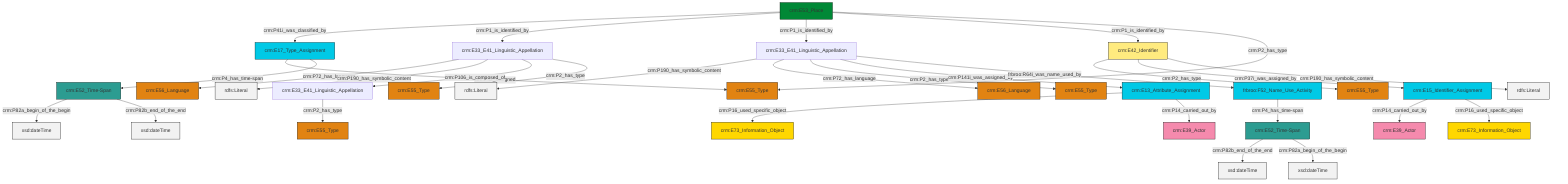 graph TD
classDef Literal fill:#f2f2f2,stroke:#000000;
classDef CRM_Entity fill:#FFFFFF,stroke:#000000;
classDef Temporal_Entity fill:#00C9E6, stroke:#000000;
classDef Type fill:#E18312, stroke:#000000;
classDef Time-Span fill:#2C9C91, stroke:#000000;
classDef Appellation fill:#FFEB7F, stroke:#000000;
classDef Place fill:#008836, stroke:#000000;
classDef Persistent_Item fill:#B266B2, stroke:#000000;
classDef Conceptual_Object fill:#FFD700, stroke:#000000;
classDef Physical_Thing fill:#D2B48C, stroke:#000000;
classDef Actor fill:#f58aad, stroke:#000000;
classDef PC_Classes fill:#4ce600, stroke:#000000;
classDef Multi fill:#cccccc,stroke:#000000;

2["crm:E17_Type_Assignment"]:::Temporal_Entity -->|crm:P42_assigned| 3["crm:E55_Type"]:::Type
4["crm:E53_Place"]:::Place -->|crm:P41i_was_classified_by| 2["crm:E17_Type_Assignment"]:::Temporal_Entity
5["crm:E42_Identifier"]:::Appellation -->|crm:P2_has_type| 6["crm:E55_Type"]:::Type
4["crm:E53_Place"]:::Place -->|crm:P1_is_identified_by| 7["crm:E33_E41_Linguistic_Appellation"]:::Default
11["crm:E13_Attribute_Assignment"]:::Temporal_Entity -->|crm:P16_used_specific_object| 12["crm:E73_Information_Object"]:::Conceptual_Object
13["crm:E33_E41_Linguistic_Appellation"]:::Default -->|crm:P190_has_symbolic_content| 14[rdfs:Literal]:::Literal
4["crm:E53_Place"]:::Place -->|crm:P1_is_identified_by| 13["crm:E33_E41_Linguistic_Appellation"]:::Default
0["frbroo:F52_Name_Use_Activity"]:::Temporal_Entity -->|crm:P4_has_time-span| 15["crm:E52_Time-Span"]:::Time-Span
7["crm:E33_E41_Linguistic_Appellation"]:::Default -->|crm:P72_has_language| 25["crm:E56_Language"]:::Type
13["crm:E33_E41_Linguistic_Appellation"]:::Default -->|crm:P72_has_language| 26["crm:E56_Language"]:::Type
5["crm:E42_Identifier"]:::Appellation -->|crm:P37i_was_assigned_by| 21["crm:E15_Identifier_Assignment"]:::Temporal_Entity
13["crm:E33_E41_Linguistic_Appellation"]:::Default -->|crm:P2_has_type| 31["crm:E55_Type"]:::Type
7["crm:E33_E41_Linguistic_Appellation"]:::Default -->|crm:P190_has_symbolic_content| 33[rdfs:Literal]:::Literal
4["crm:E53_Place"]:::Place -->|crm:P1_is_identified_by| 5["crm:E42_Identifier"]:::Appellation
7["crm:E33_E41_Linguistic_Appellation"]:::Default -->|crm:P106_is_composed_of| 9["crm:E33_E41_Linguistic_Appellation"]:::Default
9["crm:E33_E41_Linguistic_Appellation"]:::Default -->|crm:P2_has_type| 36["crm:E55_Type"]:::Type
23["crm:E52_Time-Span"]:::Time-Span -->|crm:P82a_begin_of_the_begin| 38[xsd:dateTime]:::Literal
7["crm:E33_E41_Linguistic_Appellation"]:::Default -->|crm:P2_has_type| 28["crm:E55_Type"]:::Type
5["crm:E42_Identifier"]:::Appellation -->|crm:P190_has_symbolic_content| 42[rdfs:Literal]:::Literal
4["crm:E53_Place"]:::Place -->|crm:P2_has_type| 3["crm:E55_Type"]:::Type
21["crm:E15_Identifier_Assignment"]:::Temporal_Entity -->|crm:P14_carried_out_by| 43["crm:E39_Actor"]:::Actor
21["crm:E15_Identifier_Assignment"]:::Temporal_Entity -->|crm:P16_used_specific_object| 44["crm:E73_Information_Object"]:::Conceptual_Object
2["crm:E17_Type_Assignment"]:::Temporal_Entity -->|crm:P4_has_time-span| 23["crm:E52_Time-Span"]:::Time-Span
15["crm:E52_Time-Span"]:::Time-Span -->|crm:P82b_end_of_the_end| 46[xsd:dateTime]:::Literal
15["crm:E52_Time-Span"]:::Time-Span -->|crm:P82a_begin_of_the_begin| 49[xsd:dateTime]:::Literal
13["crm:E33_E41_Linguistic_Appellation"]:::Default -->|crm:P141i_was_assigned_by| 11["crm:E13_Attribute_Assignment"]:::Temporal_Entity
13["crm:E33_E41_Linguistic_Appellation"]:::Default -->|frbroo:R64i_was_name_used_by| 0["frbroo:F52_Name_Use_Activity"]:::Temporal_Entity
23["crm:E52_Time-Span"]:::Time-Span -->|crm:P82b_end_of_the_end| 51[xsd:dateTime]:::Literal
11["crm:E13_Attribute_Assignment"]:::Temporal_Entity -->|crm:P14_carried_out_by| 17["crm:E39_Actor"]:::Actor